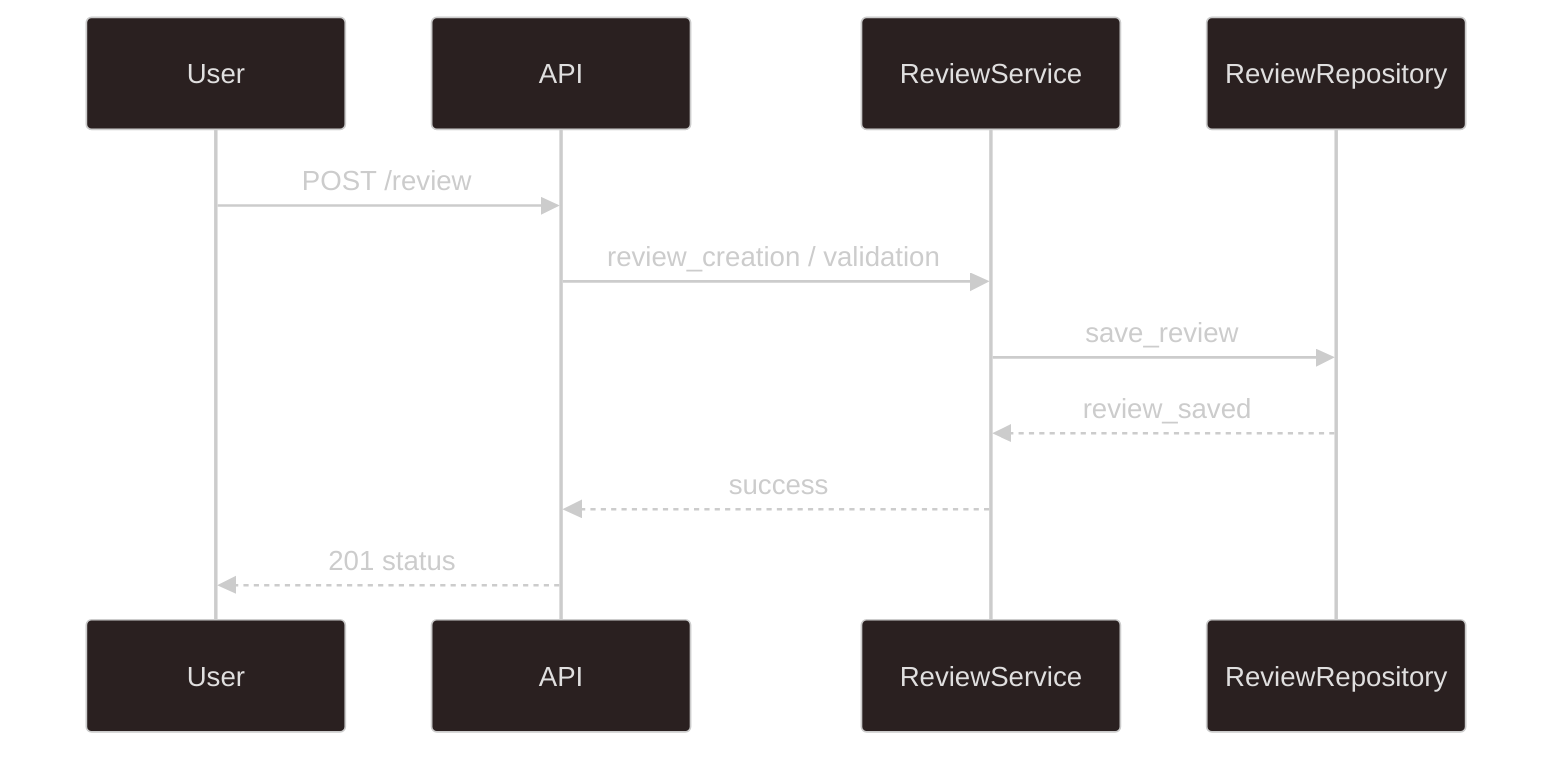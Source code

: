 ---
config:
  theme: neo-dark
---
sequenceDiagram
    participant User
    participant API
    participant ReviewService
    participant ReviewRepository

    User->>API: POST /review
    API->>ReviewService: review_creation / validation
    ReviewService->>ReviewRepository: save_review
    ReviewRepository-->>ReviewService: review_saved
    ReviewService-->>API: success
    API-->>User: 201 status